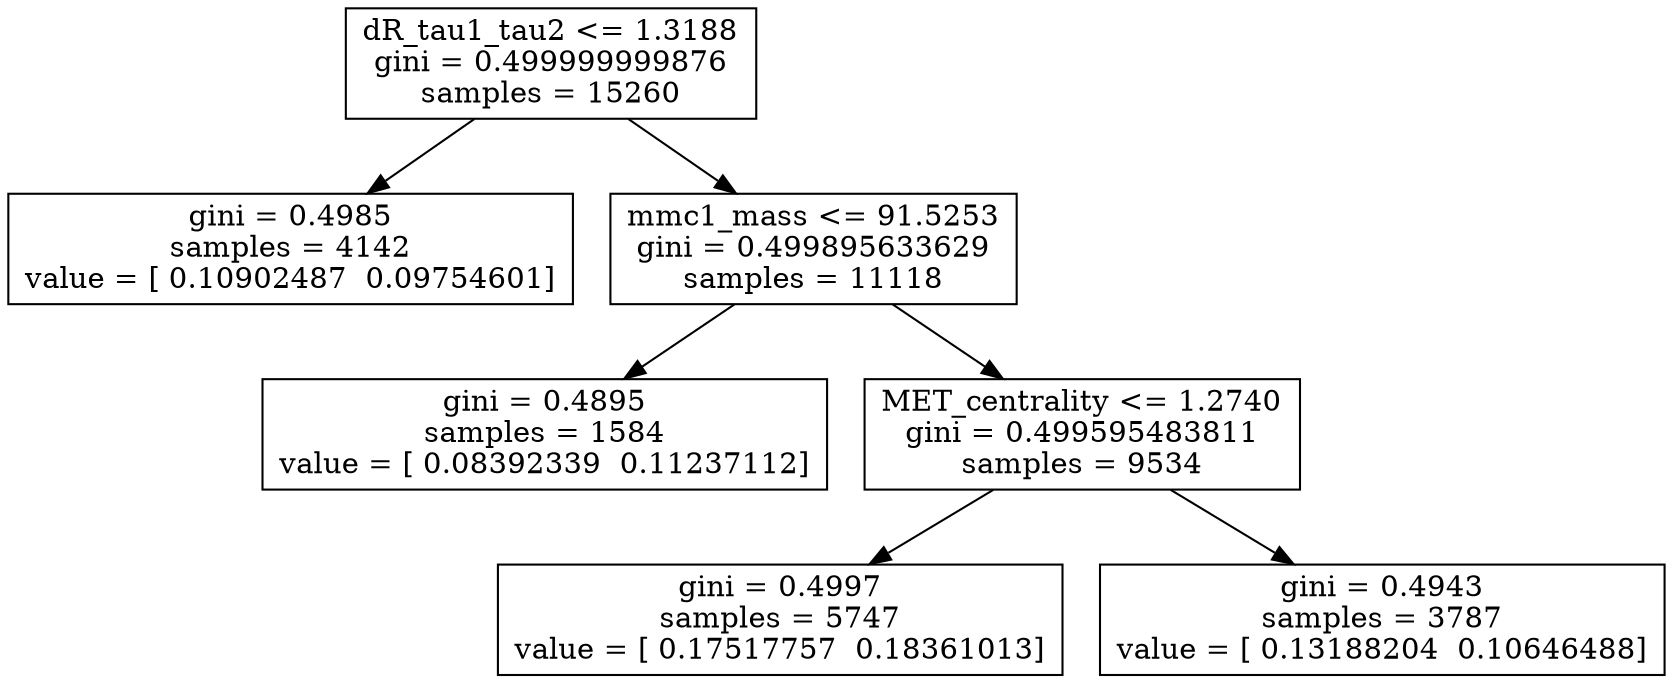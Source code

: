 digraph Tree {
0 [label="dR_tau1_tau2 <= 1.3188\ngini = 0.499999999876\nsamples = 15260", shape="box"] ;
1 [label="gini = 0.4985\nsamples = 4142\nvalue = [ 0.10902487  0.09754601]", shape="box"] ;
0 -> 1 ;
2 [label="mmc1_mass <= 91.5253\ngini = 0.499895633629\nsamples = 11118", shape="box"] ;
0 -> 2 ;
3 [label="gini = 0.4895\nsamples = 1584\nvalue = [ 0.08392339  0.11237112]", shape="box"] ;
2 -> 3 ;
4 [label="MET_centrality <= 1.2740\ngini = 0.499595483811\nsamples = 9534", shape="box"] ;
2 -> 4 ;
5 [label="gini = 0.4997\nsamples = 5747\nvalue = [ 0.17517757  0.18361013]", shape="box"] ;
4 -> 5 ;
6 [label="gini = 0.4943\nsamples = 3787\nvalue = [ 0.13188204  0.10646488]", shape="box"] ;
4 -> 6 ;
}